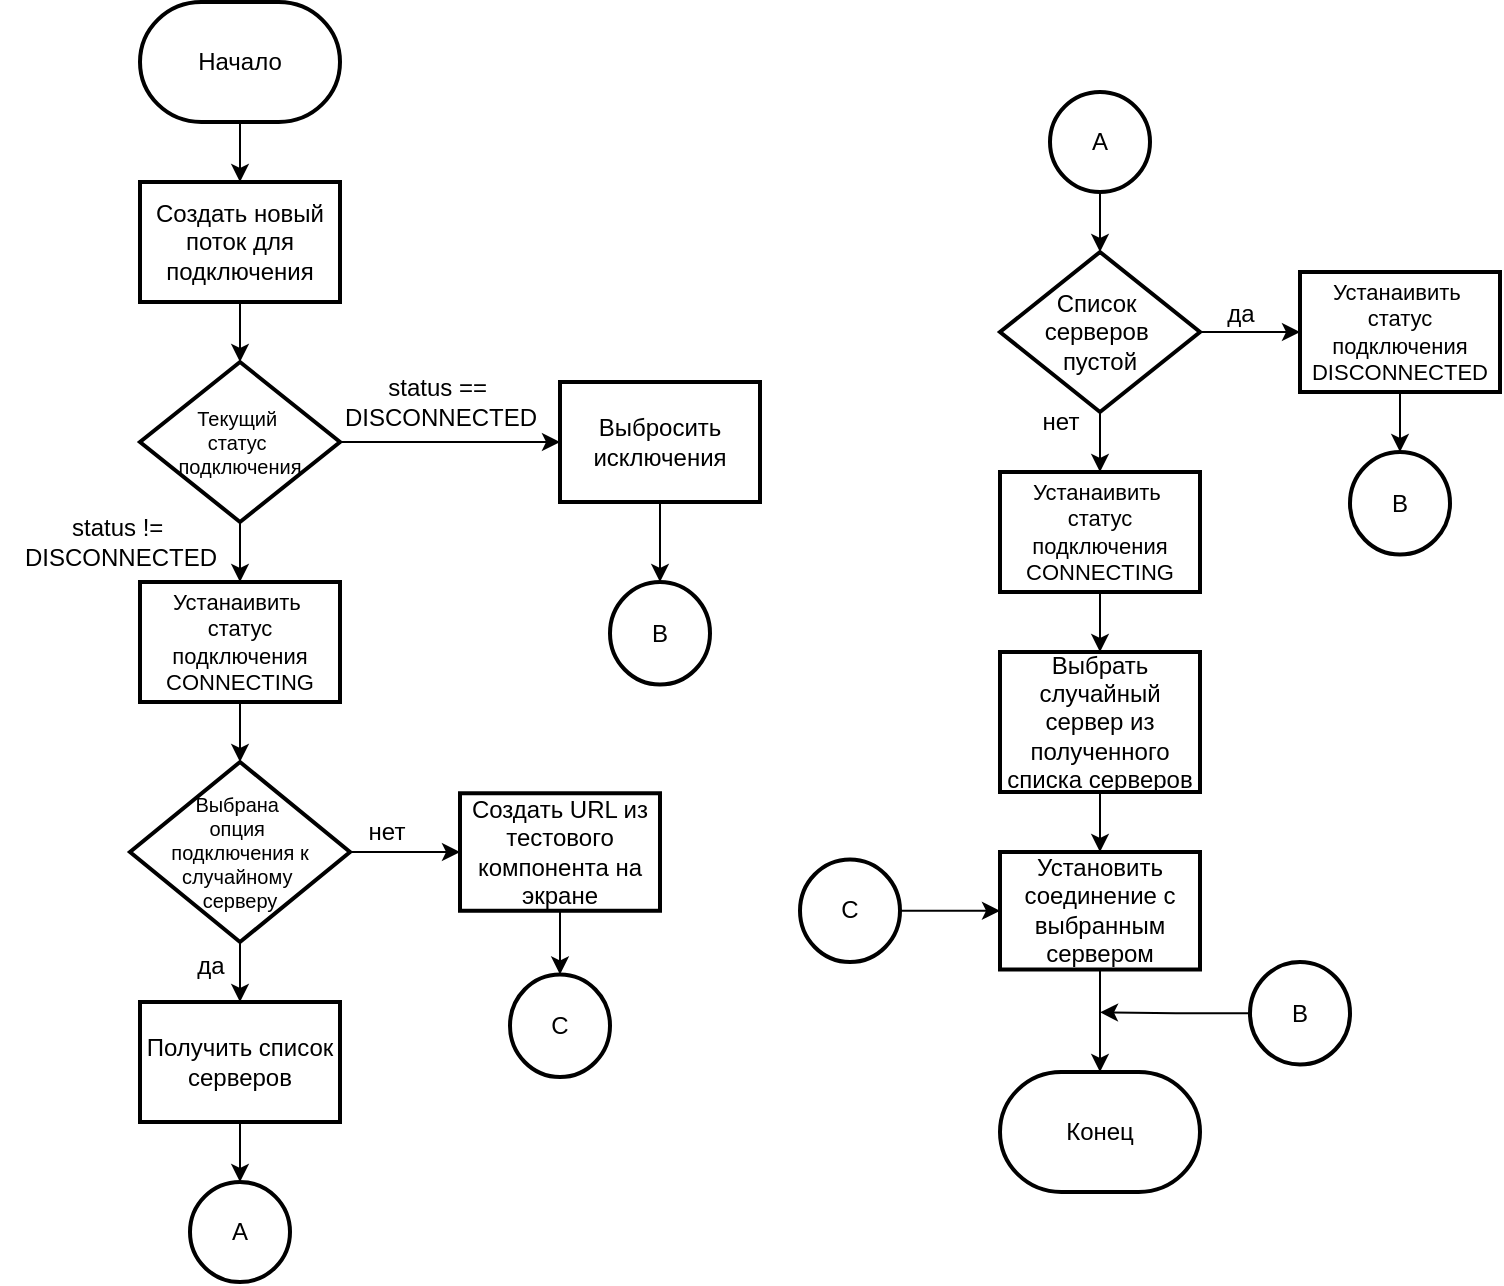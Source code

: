 <mxfile version="24.4.8" type="device">
  <diagram name="Страница — 1" id="2J8nw3IHy8bP_hC71cdx">
    <mxGraphModel dx="1564" dy="1090" grid="1" gridSize="10" guides="1" tooltips="1" connect="1" arrows="1" fold="1" page="1" pageScale="1" pageWidth="3300" pageHeight="2339" math="0" shadow="0">
      <root>
        <mxCell id="0" />
        <mxCell id="1" parent="0" />
        <mxCell id="FQtUnUbKkL-P03ZYIeqo-12" style="edgeStyle=orthogonalEdgeStyle;rounded=0;orthogonalLoop=1;jettySize=auto;html=1;exitX=0.5;exitY=1;exitDx=0;exitDy=0;exitPerimeter=0;entryX=0.5;entryY=0;entryDx=0;entryDy=0;" edge="1" parent="1" source="FQtUnUbKkL-P03ZYIeqo-1" target="FQtUnUbKkL-P03ZYIeqo-2">
          <mxGeometry relative="1" as="geometry" />
        </mxCell>
        <mxCell id="FQtUnUbKkL-P03ZYIeqo-1" value="Начало" style="strokeWidth=2;html=1;shape=mxgraph.flowchart.terminator;whiteSpace=wrap;" vertex="1" parent="1">
          <mxGeometry x="320" y="120" width="100" height="60" as="geometry" />
        </mxCell>
        <mxCell id="FQtUnUbKkL-P03ZYIeqo-2" value="Создать новый поток для подключения" style="rounded=1;whiteSpace=wrap;html=1;absoluteArcSize=1;arcSize=0;strokeWidth=2;" vertex="1" parent="1">
          <mxGeometry x="320" y="210" width="100" height="60" as="geometry" />
        </mxCell>
        <mxCell id="FQtUnUbKkL-P03ZYIeqo-3" value="Выбросить исключения" style="rounded=1;whiteSpace=wrap;html=1;absoluteArcSize=1;arcSize=0;strokeWidth=2;" vertex="1" parent="1">
          <mxGeometry x="530" y="310" width="100" height="60" as="geometry" />
        </mxCell>
        <mxCell id="FQtUnUbKkL-P03ZYIeqo-10" style="edgeStyle=orthogonalEdgeStyle;rounded=0;orthogonalLoop=1;jettySize=auto;html=1;exitX=0.5;exitY=1;exitDx=0;exitDy=0;exitPerimeter=0;entryX=0.5;entryY=0;entryDx=0;entryDy=0;" edge="1" parent="1" source="FQtUnUbKkL-P03ZYIeqo-4" target="FQtUnUbKkL-P03ZYIeqo-5">
          <mxGeometry relative="1" as="geometry" />
        </mxCell>
        <mxCell id="FQtUnUbKkL-P03ZYIeqo-35" style="edgeStyle=orthogonalEdgeStyle;rounded=0;orthogonalLoop=1;jettySize=auto;html=1;exitX=1;exitY=0.5;exitDx=0;exitDy=0;exitPerimeter=0;entryX=0;entryY=0.5;entryDx=0;entryDy=0;" edge="1" parent="1" source="FQtUnUbKkL-P03ZYIeqo-4" target="FQtUnUbKkL-P03ZYIeqo-3">
          <mxGeometry relative="1" as="geometry" />
        </mxCell>
        <mxCell id="FQtUnUbKkL-P03ZYIeqo-4" value="&lt;font style=&quot;font-size: 10px;&quot;&gt;Текущий&amp;nbsp;&lt;/font&gt;&lt;div style=&quot;font-size: 10px;&quot;&gt;&lt;font style=&quot;font-size: 10px;&quot;&gt;статус&amp;nbsp;&lt;/font&gt;&lt;/div&gt;&lt;div style=&quot;font-size: 10px;&quot;&gt;&lt;font style=&quot;font-size: 10px;&quot;&gt;подключения&lt;/font&gt;&lt;/div&gt;" style="strokeWidth=2;html=1;shape=mxgraph.flowchart.decision;whiteSpace=wrap;fontSize=10;" vertex="1" parent="1">
          <mxGeometry x="320" y="300" width="100" height="80" as="geometry" />
        </mxCell>
        <mxCell id="FQtUnUbKkL-P03ZYIeqo-5" value="Устанаивить&amp;nbsp;&lt;div style=&quot;font-size: 11px;&quot;&gt;&lt;span style=&quot;background-color: initial; font-size: 11px;&quot;&gt;статус&lt;/span&gt;&lt;div style=&quot;font-size: 11px;&quot;&gt;подключения CONNECTING&lt;/div&gt;&lt;/div&gt;" style="rounded=1;whiteSpace=wrap;html=1;absoluteArcSize=1;arcSize=0;strokeWidth=2;fontSize=11;" vertex="1" parent="1">
          <mxGeometry x="320" y="410" width="100" height="60" as="geometry" />
        </mxCell>
        <mxCell id="FQtUnUbKkL-P03ZYIeqo-9" value="status !=&amp;nbsp;&lt;div&gt;DISCONNECTED&lt;/div&gt;" style="text;html=1;align=center;verticalAlign=middle;resizable=0;points=[];autosize=1;strokeColor=none;fillColor=none;" vertex="1" parent="1">
          <mxGeometry x="250" y="370" width="120" height="40" as="geometry" />
        </mxCell>
        <mxCell id="FQtUnUbKkL-P03ZYIeqo-11" value="status ==&amp;nbsp;&lt;div&gt;DISCONNECTED&lt;/div&gt;" style="text;html=1;align=center;verticalAlign=middle;resizable=0;points=[];autosize=1;strokeColor=none;fillColor=none;" vertex="1" parent="1">
          <mxGeometry x="410" y="300" width="120" height="40" as="geometry" />
        </mxCell>
        <mxCell id="FQtUnUbKkL-P03ZYIeqo-13" style="edgeStyle=orthogonalEdgeStyle;rounded=0;orthogonalLoop=1;jettySize=auto;html=1;exitX=0.5;exitY=1;exitDx=0;exitDy=0;entryX=0.5;entryY=0;entryDx=0;entryDy=0;entryPerimeter=0;" edge="1" parent="1" source="FQtUnUbKkL-P03ZYIeqo-2" target="FQtUnUbKkL-P03ZYIeqo-4">
          <mxGeometry relative="1" as="geometry" />
        </mxCell>
        <mxCell id="FQtUnUbKkL-P03ZYIeqo-18" style="edgeStyle=orthogonalEdgeStyle;rounded=0;orthogonalLoop=1;jettySize=auto;html=1;exitX=0.5;exitY=1;exitDx=0;exitDy=0;exitPerimeter=0;entryX=0.5;entryY=0;entryDx=0;entryDy=0;" edge="1" parent="1" source="FQtUnUbKkL-P03ZYIeqo-14" target="FQtUnUbKkL-P03ZYIeqo-16">
          <mxGeometry relative="1" as="geometry" />
        </mxCell>
        <mxCell id="FQtUnUbKkL-P03ZYIeqo-32" style="edgeStyle=orthogonalEdgeStyle;rounded=0;orthogonalLoop=1;jettySize=auto;html=1;exitX=1;exitY=0.5;exitDx=0;exitDy=0;exitPerimeter=0;entryX=0;entryY=0.5;entryDx=0;entryDy=0;" edge="1" parent="1" source="FQtUnUbKkL-P03ZYIeqo-14" target="FQtUnUbKkL-P03ZYIeqo-31">
          <mxGeometry relative="1" as="geometry" />
        </mxCell>
        <mxCell id="FQtUnUbKkL-P03ZYIeqo-14" value="Выбрана&amp;nbsp;&lt;div&gt;опция&amp;nbsp;&lt;/div&gt;&lt;div&gt;подключения к случайному&amp;nbsp;&lt;/div&gt;&lt;div&gt;серверу&lt;br&gt;&lt;/div&gt;" style="strokeWidth=2;html=1;shape=mxgraph.flowchart.decision;whiteSpace=wrap;fontSize=10;" vertex="1" parent="1">
          <mxGeometry x="315" y="500" width="110" height="90" as="geometry" />
        </mxCell>
        <mxCell id="FQtUnUbKkL-P03ZYIeqo-15" style="edgeStyle=orthogonalEdgeStyle;rounded=0;orthogonalLoop=1;jettySize=auto;html=1;exitX=0.5;exitY=1;exitDx=0;exitDy=0;entryX=0.5;entryY=0;entryDx=0;entryDy=0;entryPerimeter=0;" edge="1" parent="1" source="FQtUnUbKkL-P03ZYIeqo-5" target="FQtUnUbKkL-P03ZYIeqo-14">
          <mxGeometry relative="1" as="geometry" />
        </mxCell>
        <mxCell id="FQtUnUbKkL-P03ZYIeqo-19" style="edgeStyle=orthogonalEdgeStyle;rounded=0;orthogonalLoop=1;jettySize=auto;html=1;exitX=0.5;exitY=1;exitDx=0;exitDy=0;entryX=0.5;entryY=0;entryDx=0;entryDy=0;" edge="1" parent="1" source="FQtUnUbKkL-P03ZYIeqo-16">
          <mxGeometry relative="1" as="geometry">
            <mxPoint x="370" y="710" as="targetPoint" />
          </mxGeometry>
        </mxCell>
        <mxCell id="FQtUnUbKkL-P03ZYIeqo-16" value="Получить список серверов" style="rounded=1;whiteSpace=wrap;html=1;absoluteArcSize=1;arcSize=0;strokeWidth=2;" vertex="1" parent="1">
          <mxGeometry x="320" y="620" width="100" height="60" as="geometry" />
        </mxCell>
        <mxCell id="FQtUnUbKkL-P03ZYIeqo-23" style="edgeStyle=orthogonalEdgeStyle;rounded=0;orthogonalLoop=1;jettySize=auto;html=1;exitX=1;exitY=0.5;exitDx=0;exitDy=0;exitPerimeter=0;entryX=0;entryY=0.5;entryDx=0;entryDy=0;" edge="1" parent="1" source="FQtUnUbKkL-P03ZYIeqo-20" target="FQtUnUbKkL-P03ZYIeqo-21">
          <mxGeometry relative="1" as="geometry" />
        </mxCell>
        <mxCell id="FQtUnUbKkL-P03ZYIeqo-27" style="edgeStyle=orthogonalEdgeStyle;rounded=0;orthogonalLoop=1;jettySize=auto;html=1;exitX=0.5;exitY=1;exitDx=0;exitDy=0;exitPerimeter=0;entryX=0.5;entryY=0;entryDx=0;entryDy=0;" edge="1" parent="1" source="FQtUnUbKkL-P03ZYIeqo-20" target="FQtUnUbKkL-P03ZYIeqo-26">
          <mxGeometry relative="1" as="geometry" />
        </mxCell>
        <mxCell id="FQtUnUbKkL-P03ZYIeqo-20" value="Список&amp;nbsp;&lt;div style=&quot;font-size: 12px;&quot;&gt;серверов&amp;nbsp;&lt;/div&gt;&lt;div style=&quot;font-size: 12px;&quot;&gt;&lt;span style=&quot;background-color: initial; font-size: 12px;&quot;&gt;пустой&lt;/span&gt;&lt;/div&gt;" style="strokeWidth=2;html=1;shape=mxgraph.flowchart.decision;whiteSpace=wrap;fontSize=12;" vertex="1" parent="1">
          <mxGeometry x="750" y="245" width="100" height="80" as="geometry" />
        </mxCell>
        <mxCell id="FQtUnUbKkL-P03ZYIeqo-21" value="Устанаивить&amp;nbsp;&lt;div style=&quot;font-size: 11px;&quot;&gt;&lt;span style=&quot;background-color: initial; font-size: 11px;&quot;&gt;статус&lt;/span&gt;&lt;div style=&quot;font-size: 11px;&quot;&gt;подключения&lt;/div&gt;&lt;div style=&quot;font-size: 11px;&quot;&gt;DISCONNECTED&lt;/div&gt;&lt;/div&gt;" style="rounded=1;whiteSpace=wrap;html=1;absoluteArcSize=1;arcSize=0;strokeWidth=2;fontSize=11;" vertex="1" parent="1">
          <mxGeometry x="900" y="255" width="100" height="60" as="geometry" />
        </mxCell>
        <mxCell id="FQtUnUbKkL-P03ZYIeqo-22" value="да" style="text;html=1;align=center;verticalAlign=middle;resizable=0;points=[];autosize=1;strokeColor=none;fillColor=none;" vertex="1" parent="1">
          <mxGeometry x="335" y="587" width="40" height="30" as="geometry" />
        </mxCell>
        <mxCell id="FQtUnUbKkL-P03ZYIeqo-24" value="да" style="text;html=1;align=center;verticalAlign=middle;resizable=0;points=[];autosize=1;strokeColor=none;fillColor=none;" vertex="1" parent="1">
          <mxGeometry x="850" y="261" width="40" height="30" as="geometry" />
        </mxCell>
        <mxCell id="FQtUnUbKkL-P03ZYIeqo-44" style="edgeStyle=orthogonalEdgeStyle;rounded=0;orthogonalLoop=1;jettySize=auto;html=1;exitX=0.5;exitY=1;exitDx=0;exitDy=0;entryX=0.5;entryY=0;entryDx=0;entryDy=0;" edge="1" parent="1" source="FQtUnUbKkL-P03ZYIeqo-25" target="FQtUnUbKkL-P03ZYIeqo-41">
          <mxGeometry relative="1" as="geometry" />
        </mxCell>
        <mxCell id="FQtUnUbKkL-P03ZYIeqo-25" value="Выбрать случайный сервер из полученного списка серверов" style="rounded=1;whiteSpace=wrap;html=1;absoluteArcSize=1;arcSize=0;strokeWidth=2;" vertex="1" parent="1">
          <mxGeometry x="750" y="445" width="100" height="70" as="geometry" />
        </mxCell>
        <mxCell id="FQtUnUbKkL-P03ZYIeqo-29" style="edgeStyle=orthogonalEdgeStyle;rounded=0;orthogonalLoop=1;jettySize=auto;html=1;exitX=0.5;exitY=1;exitDx=0;exitDy=0;entryX=0.5;entryY=0;entryDx=0;entryDy=0;" edge="1" parent="1" source="FQtUnUbKkL-P03ZYIeqo-26" target="FQtUnUbKkL-P03ZYIeqo-25">
          <mxGeometry relative="1" as="geometry" />
        </mxCell>
        <mxCell id="FQtUnUbKkL-P03ZYIeqo-26" value="Устанаивить&amp;nbsp;&lt;div style=&quot;font-size: 11px;&quot;&gt;&lt;span style=&quot;background-color: initial; font-size: 11px;&quot;&gt;статус&lt;/span&gt;&lt;div style=&quot;font-size: 11px;&quot;&gt;подключения&lt;/div&gt;&lt;div style=&quot;font-size: 11px;&quot;&gt;CONNECTING&lt;/div&gt;&lt;/div&gt;" style="rounded=1;whiteSpace=wrap;html=1;absoluteArcSize=1;arcSize=0;strokeWidth=2;fontSize=11;" vertex="1" parent="1">
          <mxGeometry x="750" y="355" width="100" height="60" as="geometry" />
        </mxCell>
        <mxCell id="FQtUnUbKkL-P03ZYIeqo-28" value="нет" style="text;html=1;align=center;verticalAlign=middle;resizable=0;points=[];autosize=1;strokeColor=none;fillColor=none;" vertex="1" parent="1">
          <mxGeometry x="760" y="315" width="40" height="30" as="geometry" />
        </mxCell>
        <mxCell id="FQtUnUbKkL-P03ZYIeqo-31" value="Создать URL из тестового компонента на экране" style="rounded=1;whiteSpace=wrap;html=1;absoluteArcSize=1;arcSize=0;strokeWidth=2;" vertex="1" parent="1">
          <mxGeometry x="480" y="515.63" width="100" height="58.75" as="geometry" />
        </mxCell>
        <mxCell id="FQtUnUbKkL-P03ZYIeqo-33" value="нет" style="text;html=1;align=center;verticalAlign=middle;resizable=0;points=[];autosize=1;strokeColor=none;fillColor=none;" vertex="1" parent="1">
          <mxGeometry x="423" y="520" width="40" height="30" as="geometry" />
        </mxCell>
        <mxCell id="FQtUnUbKkL-P03ZYIeqo-37" value="А" style="strokeWidth=2;html=1;shape=mxgraph.flowchart.start_2;whiteSpace=wrap;" vertex="1" parent="1">
          <mxGeometry x="345" y="710" width="50" height="50" as="geometry" />
        </mxCell>
        <mxCell id="FQtUnUbKkL-P03ZYIeqo-38" value="А" style="strokeWidth=2;html=1;shape=mxgraph.flowchart.start_2;whiteSpace=wrap;" vertex="1" parent="1">
          <mxGeometry x="775" y="165" width="50" height="50" as="geometry" />
        </mxCell>
        <mxCell id="FQtUnUbKkL-P03ZYIeqo-39" style="edgeStyle=orthogonalEdgeStyle;rounded=0;orthogonalLoop=1;jettySize=auto;html=1;exitX=0.5;exitY=1;exitDx=0;exitDy=0;exitPerimeter=0;entryX=0.5;entryY=0;entryDx=0;entryDy=0;entryPerimeter=0;" edge="1" parent="1" source="FQtUnUbKkL-P03ZYIeqo-38" target="FQtUnUbKkL-P03ZYIeqo-20">
          <mxGeometry relative="1" as="geometry" />
        </mxCell>
        <mxCell id="FQtUnUbKkL-P03ZYIeqo-41" value="Установить соединение с выбранным сервером" style="rounded=1;whiteSpace=wrap;html=1;absoluteArcSize=1;arcSize=0;strokeWidth=2;" vertex="1" parent="1">
          <mxGeometry x="750" y="545" width="100" height="58.75" as="geometry" />
        </mxCell>
        <mxCell id="FQtUnUbKkL-P03ZYIeqo-45" value="Конец" style="strokeWidth=2;html=1;shape=mxgraph.flowchart.terminator;whiteSpace=wrap;" vertex="1" parent="1">
          <mxGeometry x="750" y="655" width="100" height="60" as="geometry" />
        </mxCell>
        <mxCell id="FQtUnUbKkL-P03ZYIeqo-46" style="edgeStyle=orthogonalEdgeStyle;rounded=0;orthogonalLoop=1;jettySize=auto;html=1;exitX=0.5;exitY=1;exitDx=0;exitDy=0;entryX=0.5;entryY=0;entryDx=0;entryDy=0;entryPerimeter=0;" edge="1" parent="1" source="FQtUnUbKkL-P03ZYIeqo-41" target="FQtUnUbKkL-P03ZYIeqo-45">
          <mxGeometry relative="1" as="geometry" />
        </mxCell>
        <mxCell id="FQtUnUbKkL-P03ZYIeqo-58" style="edgeStyle=orthogonalEdgeStyle;rounded=0;orthogonalLoop=1;jettySize=auto;html=1;exitX=0;exitY=0.5;exitDx=0;exitDy=0;exitPerimeter=0;" edge="1" parent="1" source="FQtUnUbKkL-P03ZYIeqo-47">
          <mxGeometry relative="1" as="geometry">
            <mxPoint x="800" y="625.176" as="targetPoint" />
          </mxGeometry>
        </mxCell>
        <mxCell id="FQtUnUbKkL-P03ZYIeqo-47" value="В" style="strokeWidth=2;html=1;shape=mxgraph.flowchart.start_2;whiteSpace=wrap;" vertex="1" parent="1">
          <mxGeometry x="875" y="600" width="50" height="51.25" as="geometry" />
        </mxCell>
        <mxCell id="FQtUnUbKkL-P03ZYIeqo-49" value="В" style="strokeWidth=2;html=1;shape=mxgraph.flowchart.start_2;whiteSpace=wrap;" vertex="1" parent="1">
          <mxGeometry x="555" y="410" width="50" height="51.25" as="geometry" />
        </mxCell>
        <mxCell id="FQtUnUbKkL-P03ZYIeqo-51" style="edgeStyle=orthogonalEdgeStyle;rounded=0;orthogonalLoop=1;jettySize=auto;html=1;exitX=0.5;exitY=1;exitDx=0;exitDy=0;entryX=0.5;entryY=0;entryDx=0;entryDy=0;entryPerimeter=0;" edge="1" parent="1" source="FQtUnUbKkL-P03ZYIeqo-3" target="FQtUnUbKkL-P03ZYIeqo-49">
          <mxGeometry relative="1" as="geometry" />
        </mxCell>
        <mxCell id="FQtUnUbKkL-P03ZYIeqo-52" value="В" style="strokeWidth=2;html=1;shape=mxgraph.flowchart.start_2;whiteSpace=wrap;" vertex="1" parent="1">
          <mxGeometry x="925" y="345" width="50" height="51.25" as="geometry" />
        </mxCell>
        <mxCell id="FQtUnUbKkL-P03ZYIeqo-53" style="edgeStyle=orthogonalEdgeStyle;rounded=0;orthogonalLoop=1;jettySize=auto;html=1;exitX=0.5;exitY=1;exitDx=0;exitDy=0;entryX=0.5;entryY=0;entryDx=0;entryDy=0;entryPerimeter=0;" edge="1" parent="1" source="FQtUnUbKkL-P03ZYIeqo-21" target="FQtUnUbKkL-P03ZYIeqo-52">
          <mxGeometry relative="1" as="geometry" />
        </mxCell>
        <mxCell id="FQtUnUbKkL-P03ZYIeqo-57" style="edgeStyle=orthogonalEdgeStyle;rounded=0;orthogonalLoop=1;jettySize=auto;html=1;exitX=1;exitY=0.5;exitDx=0;exitDy=0;exitPerimeter=0;entryX=0;entryY=0.5;entryDx=0;entryDy=0;" edge="1" parent="1" source="FQtUnUbKkL-P03ZYIeqo-54" target="FQtUnUbKkL-P03ZYIeqo-41">
          <mxGeometry relative="1" as="geometry" />
        </mxCell>
        <mxCell id="FQtUnUbKkL-P03ZYIeqo-54" value="С" style="strokeWidth=2;html=1;shape=mxgraph.flowchart.start_2;whiteSpace=wrap;" vertex="1" parent="1">
          <mxGeometry x="650" y="548.75" width="50" height="51.25" as="geometry" />
        </mxCell>
        <mxCell id="FQtUnUbKkL-P03ZYIeqo-59" value="С" style="strokeWidth=2;html=1;shape=mxgraph.flowchart.start_2;whiteSpace=wrap;" vertex="1" parent="1">
          <mxGeometry x="505" y="606.25" width="50" height="51.25" as="geometry" />
        </mxCell>
        <mxCell id="FQtUnUbKkL-P03ZYIeqo-60" style="edgeStyle=orthogonalEdgeStyle;rounded=0;orthogonalLoop=1;jettySize=auto;html=1;exitX=0.5;exitY=1;exitDx=0;exitDy=0;entryX=0.5;entryY=0;entryDx=0;entryDy=0;entryPerimeter=0;" edge="1" parent="1" source="FQtUnUbKkL-P03ZYIeqo-31" target="FQtUnUbKkL-P03ZYIeqo-59">
          <mxGeometry relative="1" as="geometry" />
        </mxCell>
      </root>
    </mxGraphModel>
  </diagram>
</mxfile>
